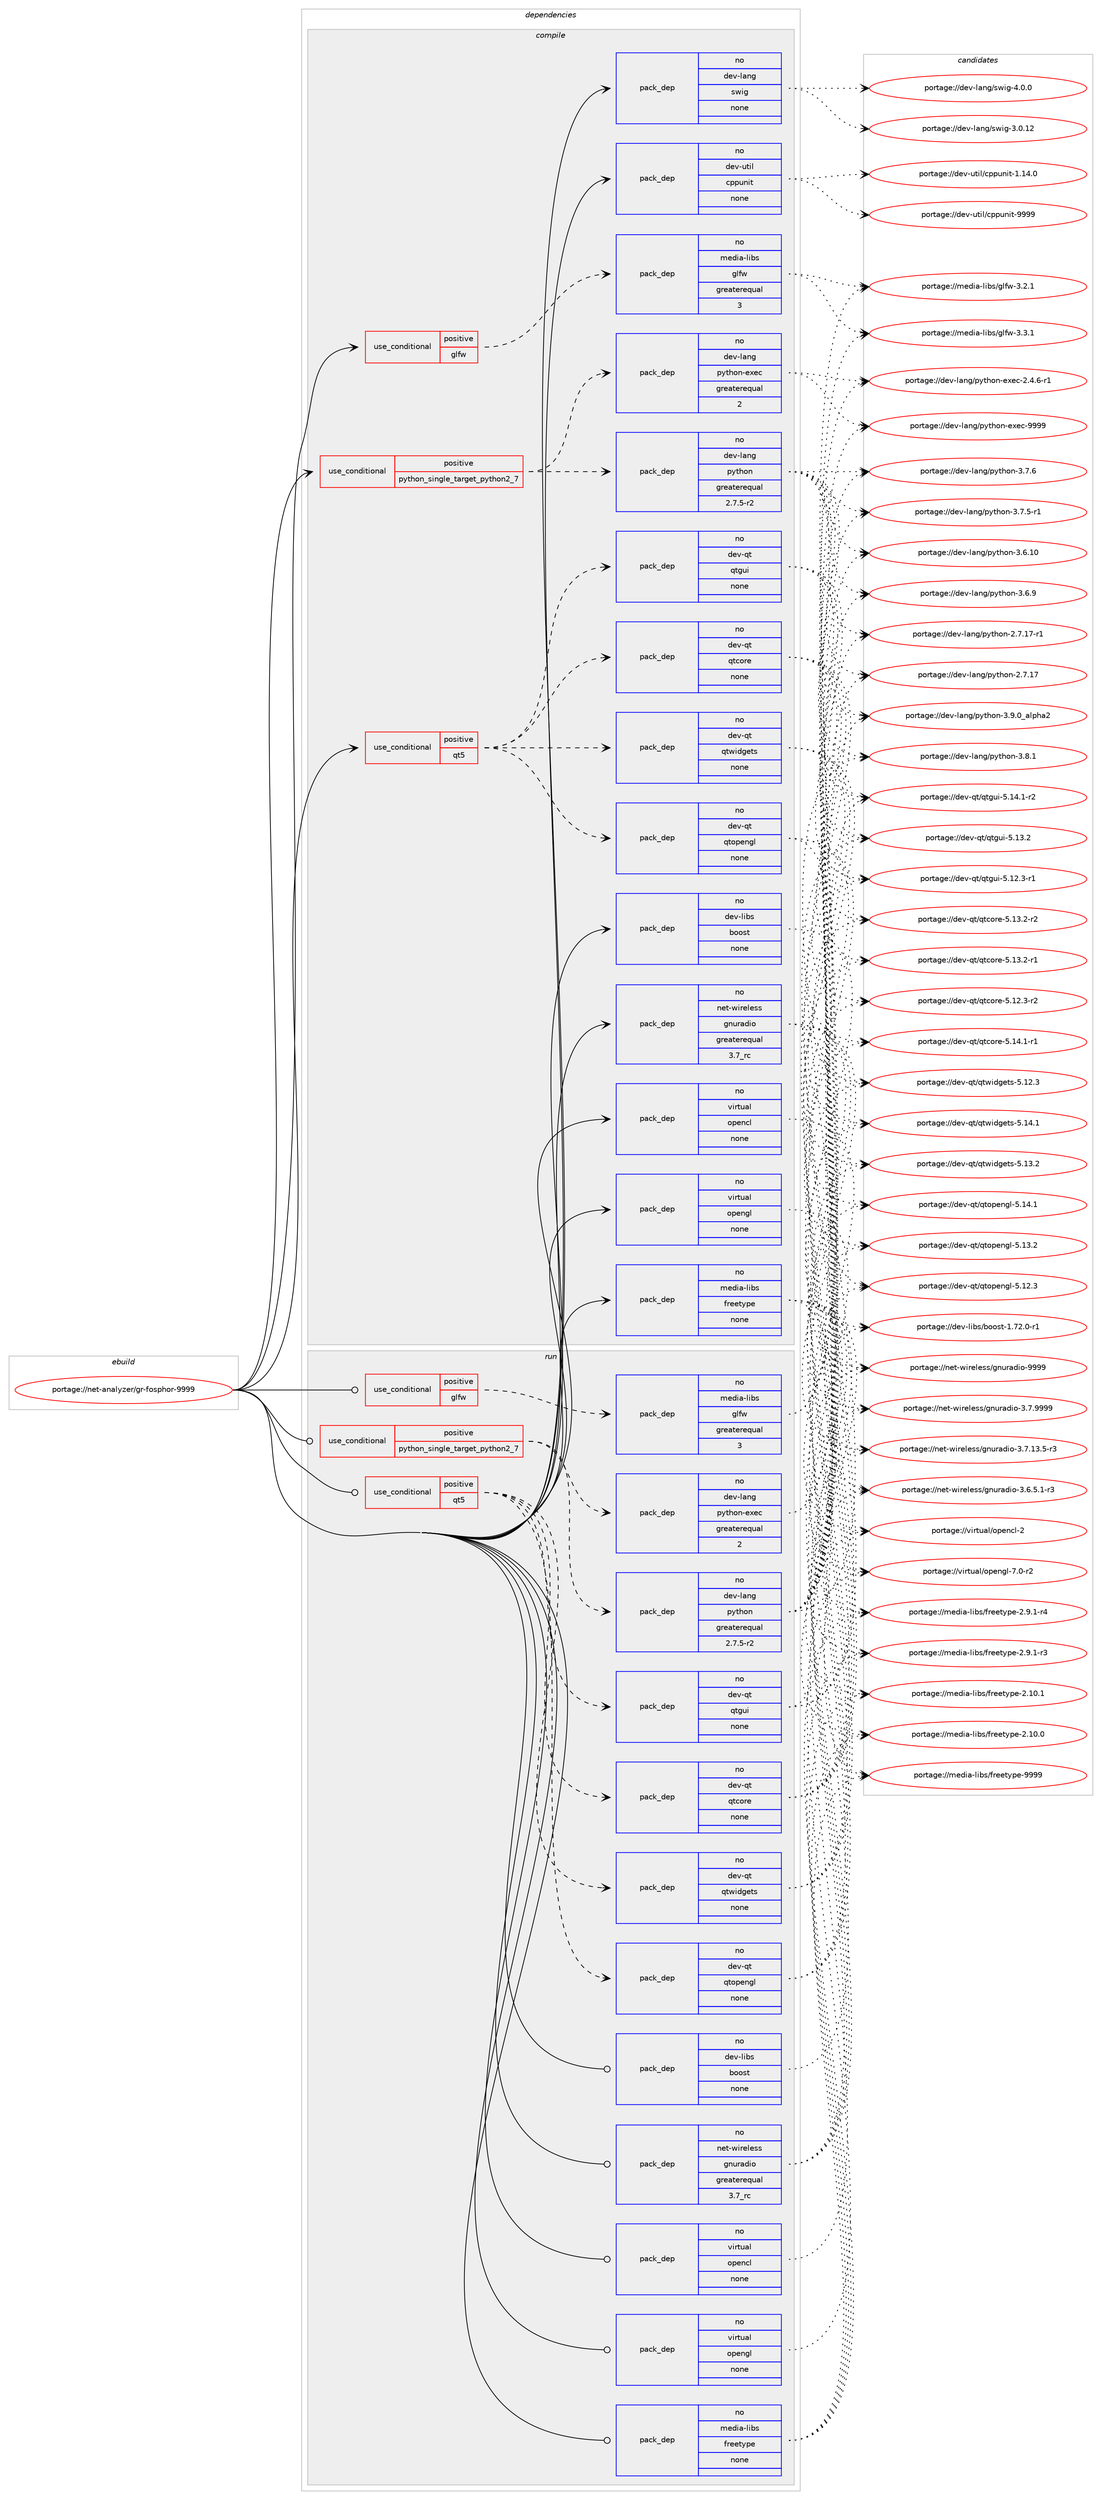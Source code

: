 digraph prolog {

# *************
# Graph options
# *************

newrank=true;
concentrate=true;
compound=true;
graph [rankdir=LR,fontname=Helvetica,fontsize=10,ranksep=1.5];#, ranksep=2.5, nodesep=0.2];
edge  [arrowhead=vee];
node  [fontname=Helvetica,fontsize=10];

# **********
# The ebuild
# **********

subgraph cluster_leftcol {
color=gray;
rank=same;
label=<<i>ebuild</i>>;
id [label="portage://net-analyzer/gr-fosphor-9999", color=red, width=4, href="../net-analyzer/gr-fosphor-9999.svg"];
}

# ****************
# The dependencies
# ****************

subgraph cluster_midcol {
color=gray;
label=<<i>dependencies</i>>;
subgraph cluster_compile {
fillcolor="#eeeeee";
style=filled;
label=<<i>compile</i>>;
subgraph cond24350 {
dependency105081 [label=<<TABLE BORDER="0" CELLBORDER="1" CELLSPACING="0" CELLPADDING="4"><TR><TD ROWSPAN="3" CELLPADDING="10">use_conditional</TD></TR><TR><TD>positive</TD></TR><TR><TD>glfw</TD></TR></TABLE>>, shape=none, color=red];
subgraph pack78826 {
dependency105082 [label=<<TABLE BORDER="0" CELLBORDER="1" CELLSPACING="0" CELLPADDING="4" WIDTH="220"><TR><TD ROWSPAN="6" CELLPADDING="30">pack_dep</TD></TR><TR><TD WIDTH="110">no</TD></TR><TR><TD>media-libs</TD></TR><TR><TD>glfw</TD></TR><TR><TD>greaterequal</TD></TR><TR><TD>3</TD></TR></TABLE>>, shape=none, color=blue];
}
dependency105081:e -> dependency105082:w [weight=20,style="dashed",arrowhead="vee"];
}
id:e -> dependency105081:w [weight=20,style="solid",arrowhead="vee"];
subgraph cond24351 {
dependency105083 [label=<<TABLE BORDER="0" CELLBORDER="1" CELLSPACING="0" CELLPADDING="4"><TR><TD ROWSPAN="3" CELLPADDING="10">use_conditional</TD></TR><TR><TD>positive</TD></TR><TR><TD>python_single_target_python2_7</TD></TR></TABLE>>, shape=none, color=red];
subgraph pack78827 {
dependency105084 [label=<<TABLE BORDER="0" CELLBORDER="1" CELLSPACING="0" CELLPADDING="4" WIDTH="220"><TR><TD ROWSPAN="6" CELLPADDING="30">pack_dep</TD></TR><TR><TD WIDTH="110">no</TD></TR><TR><TD>dev-lang</TD></TR><TR><TD>python</TD></TR><TR><TD>greaterequal</TD></TR><TR><TD>2.7.5-r2</TD></TR></TABLE>>, shape=none, color=blue];
}
dependency105083:e -> dependency105084:w [weight=20,style="dashed",arrowhead="vee"];
subgraph pack78828 {
dependency105085 [label=<<TABLE BORDER="0" CELLBORDER="1" CELLSPACING="0" CELLPADDING="4" WIDTH="220"><TR><TD ROWSPAN="6" CELLPADDING="30">pack_dep</TD></TR><TR><TD WIDTH="110">no</TD></TR><TR><TD>dev-lang</TD></TR><TR><TD>python-exec</TD></TR><TR><TD>greaterequal</TD></TR><TR><TD>2</TD></TR></TABLE>>, shape=none, color=blue];
}
dependency105083:e -> dependency105085:w [weight=20,style="dashed",arrowhead="vee"];
}
id:e -> dependency105083:w [weight=20,style="solid",arrowhead="vee"];
subgraph cond24352 {
dependency105086 [label=<<TABLE BORDER="0" CELLBORDER="1" CELLSPACING="0" CELLPADDING="4"><TR><TD ROWSPAN="3" CELLPADDING="10">use_conditional</TD></TR><TR><TD>positive</TD></TR><TR><TD>qt5</TD></TR></TABLE>>, shape=none, color=red];
subgraph pack78829 {
dependency105087 [label=<<TABLE BORDER="0" CELLBORDER="1" CELLSPACING="0" CELLPADDING="4" WIDTH="220"><TR><TD ROWSPAN="6" CELLPADDING="30">pack_dep</TD></TR><TR><TD WIDTH="110">no</TD></TR><TR><TD>dev-qt</TD></TR><TR><TD>qtcore</TD></TR><TR><TD>none</TD></TR><TR><TD></TD></TR></TABLE>>, shape=none, color=blue];
}
dependency105086:e -> dependency105087:w [weight=20,style="dashed",arrowhead="vee"];
subgraph pack78830 {
dependency105088 [label=<<TABLE BORDER="0" CELLBORDER="1" CELLSPACING="0" CELLPADDING="4" WIDTH="220"><TR><TD ROWSPAN="6" CELLPADDING="30">pack_dep</TD></TR><TR><TD WIDTH="110">no</TD></TR><TR><TD>dev-qt</TD></TR><TR><TD>qtgui</TD></TR><TR><TD>none</TD></TR><TR><TD></TD></TR></TABLE>>, shape=none, color=blue];
}
dependency105086:e -> dependency105088:w [weight=20,style="dashed",arrowhead="vee"];
subgraph pack78831 {
dependency105089 [label=<<TABLE BORDER="0" CELLBORDER="1" CELLSPACING="0" CELLPADDING="4" WIDTH="220"><TR><TD ROWSPAN="6" CELLPADDING="30">pack_dep</TD></TR><TR><TD WIDTH="110">no</TD></TR><TR><TD>dev-qt</TD></TR><TR><TD>qtopengl</TD></TR><TR><TD>none</TD></TR><TR><TD></TD></TR></TABLE>>, shape=none, color=blue];
}
dependency105086:e -> dependency105089:w [weight=20,style="dashed",arrowhead="vee"];
subgraph pack78832 {
dependency105090 [label=<<TABLE BORDER="0" CELLBORDER="1" CELLSPACING="0" CELLPADDING="4" WIDTH="220"><TR><TD ROWSPAN="6" CELLPADDING="30">pack_dep</TD></TR><TR><TD WIDTH="110">no</TD></TR><TR><TD>dev-qt</TD></TR><TR><TD>qtwidgets</TD></TR><TR><TD>none</TD></TR><TR><TD></TD></TR></TABLE>>, shape=none, color=blue];
}
dependency105086:e -> dependency105090:w [weight=20,style="dashed",arrowhead="vee"];
}
id:e -> dependency105086:w [weight=20,style="solid",arrowhead="vee"];
subgraph pack78833 {
dependency105091 [label=<<TABLE BORDER="0" CELLBORDER="1" CELLSPACING="0" CELLPADDING="4" WIDTH="220"><TR><TD ROWSPAN="6" CELLPADDING="30">pack_dep</TD></TR><TR><TD WIDTH="110">no</TD></TR><TR><TD>dev-lang</TD></TR><TR><TD>swig</TD></TR><TR><TD>none</TD></TR><TR><TD></TD></TR></TABLE>>, shape=none, color=blue];
}
id:e -> dependency105091:w [weight=20,style="solid",arrowhead="vee"];
subgraph pack78834 {
dependency105092 [label=<<TABLE BORDER="0" CELLBORDER="1" CELLSPACING="0" CELLPADDING="4" WIDTH="220"><TR><TD ROWSPAN="6" CELLPADDING="30">pack_dep</TD></TR><TR><TD WIDTH="110">no</TD></TR><TR><TD>dev-libs</TD></TR><TR><TD>boost</TD></TR><TR><TD>none</TD></TR><TR><TD></TD></TR></TABLE>>, shape=none, color=blue];
}
id:e -> dependency105092:w [weight=20,style="solid",arrowhead="vee"];
subgraph pack78835 {
dependency105093 [label=<<TABLE BORDER="0" CELLBORDER="1" CELLSPACING="0" CELLPADDING="4" WIDTH="220"><TR><TD ROWSPAN="6" CELLPADDING="30">pack_dep</TD></TR><TR><TD WIDTH="110">no</TD></TR><TR><TD>dev-util</TD></TR><TR><TD>cppunit</TD></TR><TR><TD>none</TD></TR><TR><TD></TD></TR></TABLE>>, shape=none, color=blue];
}
id:e -> dependency105093:w [weight=20,style="solid",arrowhead="vee"];
subgraph pack78836 {
dependency105094 [label=<<TABLE BORDER="0" CELLBORDER="1" CELLSPACING="0" CELLPADDING="4" WIDTH="220"><TR><TD ROWSPAN="6" CELLPADDING="30">pack_dep</TD></TR><TR><TD WIDTH="110">no</TD></TR><TR><TD>media-libs</TD></TR><TR><TD>freetype</TD></TR><TR><TD>none</TD></TR><TR><TD></TD></TR></TABLE>>, shape=none, color=blue];
}
id:e -> dependency105094:w [weight=20,style="solid",arrowhead="vee"];
subgraph pack78837 {
dependency105095 [label=<<TABLE BORDER="0" CELLBORDER="1" CELLSPACING="0" CELLPADDING="4" WIDTH="220"><TR><TD ROWSPAN="6" CELLPADDING="30">pack_dep</TD></TR><TR><TD WIDTH="110">no</TD></TR><TR><TD>net-wireless</TD></TR><TR><TD>gnuradio</TD></TR><TR><TD>greaterequal</TD></TR><TR><TD>3.7_rc</TD></TR></TABLE>>, shape=none, color=blue];
}
id:e -> dependency105095:w [weight=20,style="solid",arrowhead="vee"];
subgraph pack78838 {
dependency105096 [label=<<TABLE BORDER="0" CELLBORDER="1" CELLSPACING="0" CELLPADDING="4" WIDTH="220"><TR><TD ROWSPAN="6" CELLPADDING="30">pack_dep</TD></TR><TR><TD WIDTH="110">no</TD></TR><TR><TD>virtual</TD></TR><TR><TD>opencl</TD></TR><TR><TD>none</TD></TR><TR><TD></TD></TR></TABLE>>, shape=none, color=blue];
}
id:e -> dependency105096:w [weight=20,style="solid",arrowhead="vee"];
subgraph pack78839 {
dependency105097 [label=<<TABLE BORDER="0" CELLBORDER="1" CELLSPACING="0" CELLPADDING="4" WIDTH="220"><TR><TD ROWSPAN="6" CELLPADDING="30">pack_dep</TD></TR><TR><TD WIDTH="110">no</TD></TR><TR><TD>virtual</TD></TR><TR><TD>opengl</TD></TR><TR><TD>none</TD></TR><TR><TD></TD></TR></TABLE>>, shape=none, color=blue];
}
id:e -> dependency105097:w [weight=20,style="solid",arrowhead="vee"];
}
subgraph cluster_compileandrun {
fillcolor="#eeeeee";
style=filled;
label=<<i>compile and run</i>>;
}
subgraph cluster_run {
fillcolor="#eeeeee";
style=filled;
label=<<i>run</i>>;
subgraph cond24353 {
dependency105098 [label=<<TABLE BORDER="0" CELLBORDER="1" CELLSPACING="0" CELLPADDING="4"><TR><TD ROWSPAN="3" CELLPADDING="10">use_conditional</TD></TR><TR><TD>positive</TD></TR><TR><TD>glfw</TD></TR></TABLE>>, shape=none, color=red];
subgraph pack78840 {
dependency105099 [label=<<TABLE BORDER="0" CELLBORDER="1" CELLSPACING="0" CELLPADDING="4" WIDTH="220"><TR><TD ROWSPAN="6" CELLPADDING="30">pack_dep</TD></TR><TR><TD WIDTH="110">no</TD></TR><TR><TD>media-libs</TD></TR><TR><TD>glfw</TD></TR><TR><TD>greaterequal</TD></TR><TR><TD>3</TD></TR></TABLE>>, shape=none, color=blue];
}
dependency105098:e -> dependency105099:w [weight=20,style="dashed",arrowhead="vee"];
}
id:e -> dependency105098:w [weight=20,style="solid",arrowhead="odot"];
subgraph cond24354 {
dependency105100 [label=<<TABLE BORDER="0" CELLBORDER="1" CELLSPACING="0" CELLPADDING="4"><TR><TD ROWSPAN="3" CELLPADDING="10">use_conditional</TD></TR><TR><TD>positive</TD></TR><TR><TD>python_single_target_python2_7</TD></TR></TABLE>>, shape=none, color=red];
subgraph pack78841 {
dependency105101 [label=<<TABLE BORDER="0" CELLBORDER="1" CELLSPACING="0" CELLPADDING="4" WIDTH="220"><TR><TD ROWSPAN="6" CELLPADDING="30">pack_dep</TD></TR><TR><TD WIDTH="110">no</TD></TR><TR><TD>dev-lang</TD></TR><TR><TD>python</TD></TR><TR><TD>greaterequal</TD></TR><TR><TD>2.7.5-r2</TD></TR></TABLE>>, shape=none, color=blue];
}
dependency105100:e -> dependency105101:w [weight=20,style="dashed",arrowhead="vee"];
subgraph pack78842 {
dependency105102 [label=<<TABLE BORDER="0" CELLBORDER="1" CELLSPACING="0" CELLPADDING="4" WIDTH="220"><TR><TD ROWSPAN="6" CELLPADDING="30">pack_dep</TD></TR><TR><TD WIDTH="110">no</TD></TR><TR><TD>dev-lang</TD></TR><TR><TD>python-exec</TD></TR><TR><TD>greaterequal</TD></TR><TR><TD>2</TD></TR></TABLE>>, shape=none, color=blue];
}
dependency105100:e -> dependency105102:w [weight=20,style="dashed",arrowhead="vee"];
}
id:e -> dependency105100:w [weight=20,style="solid",arrowhead="odot"];
subgraph cond24355 {
dependency105103 [label=<<TABLE BORDER="0" CELLBORDER="1" CELLSPACING="0" CELLPADDING="4"><TR><TD ROWSPAN="3" CELLPADDING="10">use_conditional</TD></TR><TR><TD>positive</TD></TR><TR><TD>qt5</TD></TR></TABLE>>, shape=none, color=red];
subgraph pack78843 {
dependency105104 [label=<<TABLE BORDER="0" CELLBORDER="1" CELLSPACING="0" CELLPADDING="4" WIDTH="220"><TR><TD ROWSPAN="6" CELLPADDING="30">pack_dep</TD></TR><TR><TD WIDTH="110">no</TD></TR><TR><TD>dev-qt</TD></TR><TR><TD>qtcore</TD></TR><TR><TD>none</TD></TR><TR><TD></TD></TR></TABLE>>, shape=none, color=blue];
}
dependency105103:e -> dependency105104:w [weight=20,style="dashed",arrowhead="vee"];
subgraph pack78844 {
dependency105105 [label=<<TABLE BORDER="0" CELLBORDER="1" CELLSPACING="0" CELLPADDING="4" WIDTH="220"><TR><TD ROWSPAN="6" CELLPADDING="30">pack_dep</TD></TR><TR><TD WIDTH="110">no</TD></TR><TR><TD>dev-qt</TD></TR><TR><TD>qtgui</TD></TR><TR><TD>none</TD></TR><TR><TD></TD></TR></TABLE>>, shape=none, color=blue];
}
dependency105103:e -> dependency105105:w [weight=20,style="dashed",arrowhead="vee"];
subgraph pack78845 {
dependency105106 [label=<<TABLE BORDER="0" CELLBORDER="1" CELLSPACING="0" CELLPADDING="4" WIDTH="220"><TR><TD ROWSPAN="6" CELLPADDING="30">pack_dep</TD></TR><TR><TD WIDTH="110">no</TD></TR><TR><TD>dev-qt</TD></TR><TR><TD>qtopengl</TD></TR><TR><TD>none</TD></TR><TR><TD></TD></TR></TABLE>>, shape=none, color=blue];
}
dependency105103:e -> dependency105106:w [weight=20,style="dashed",arrowhead="vee"];
subgraph pack78846 {
dependency105107 [label=<<TABLE BORDER="0" CELLBORDER="1" CELLSPACING="0" CELLPADDING="4" WIDTH="220"><TR><TD ROWSPAN="6" CELLPADDING="30">pack_dep</TD></TR><TR><TD WIDTH="110">no</TD></TR><TR><TD>dev-qt</TD></TR><TR><TD>qtwidgets</TD></TR><TR><TD>none</TD></TR><TR><TD></TD></TR></TABLE>>, shape=none, color=blue];
}
dependency105103:e -> dependency105107:w [weight=20,style="dashed",arrowhead="vee"];
}
id:e -> dependency105103:w [weight=20,style="solid",arrowhead="odot"];
subgraph pack78847 {
dependency105108 [label=<<TABLE BORDER="0" CELLBORDER="1" CELLSPACING="0" CELLPADDING="4" WIDTH="220"><TR><TD ROWSPAN="6" CELLPADDING="30">pack_dep</TD></TR><TR><TD WIDTH="110">no</TD></TR><TR><TD>dev-libs</TD></TR><TR><TD>boost</TD></TR><TR><TD>none</TD></TR><TR><TD></TD></TR></TABLE>>, shape=none, color=blue];
}
id:e -> dependency105108:w [weight=20,style="solid",arrowhead="odot"];
subgraph pack78848 {
dependency105109 [label=<<TABLE BORDER="0" CELLBORDER="1" CELLSPACING="0" CELLPADDING="4" WIDTH="220"><TR><TD ROWSPAN="6" CELLPADDING="30">pack_dep</TD></TR><TR><TD WIDTH="110">no</TD></TR><TR><TD>media-libs</TD></TR><TR><TD>freetype</TD></TR><TR><TD>none</TD></TR><TR><TD></TD></TR></TABLE>>, shape=none, color=blue];
}
id:e -> dependency105109:w [weight=20,style="solid",arrowhead="odot"];
subgraph pack78849 {
dependency105110 [label=<<TABLE BORDER="0" CELLBORDER="1" CELLSPACING="0" CELLPADDING="4" WIDTH="220"><TR><TD ROWSPAN="6" CELLPADDING="30">pack_dep</TD></TR><TR><TD WIDTH="110">no</TD></TR><TR><TD>net-wireless</TD></TR><TR><TD>gnuradio</TD></TR><TR><TD>greaterequal</TD></TR><TR><TD>3.7_rc</TD></TR></TABLE>>, shape=none, color=blue];
}
id:e -> dependency105110:w [weight=20,style="solid",arrowhead="odot"];
subgraph pack78850 {
dependency105111 [label=<<TABLE BORDER="0" CELLBORDER="1" CELLSPACING="0" CELLPADDING="4" WIDTH="220"><TR><TD ROWSPAN="6" CELLPADDING="30">pack_dep</TD></TR><TR><TD WIDTH="110">no</TD></TR><TR><TD>virtual</TD></TR><TR><TD>opencl</TD></TR><TR><TD>none</TD></TR><TR><TD></TD></TR></TABLE>>, shape=none, color=blue];
}
id:e -> dependency105111:w [weight=20,style="solid",arrowhead="odot"];
subgraph pack78851 {
dependency105112 [label=<<TABLE BORDER="0" CELLBORDER="1" CELLSPACING="0" CELLPADDING="4" WIDTH="220"><TR><TD ROWSPAN="6" CELLPADDING="30">pack_dep</TD></TR><TR><TD WIDTH="110">no</TD></TR><TR><TD>virtual</TD></TR><TR><TD>opengl</TD></TR><TR><TD>none</TD></TR><TR><TD></TD></TR></TABLE>>, shape=none, color=blue];
}
id:e -> dependency105112:w [weight=20,style="solid",arrowhead="odot"];
}
}

# **************
# The candidates
# **************

subgraph cluster_choices {
rank=same;
color=gray;
label=<<i>candidates</i>>;

subgraph choice78826 {
color=black;
nodesep=1;
choice10910110010597451081059811547103108102119455146514649 [label="portage://media-libs/glfw-3.3.1", color=red, width=4,href="../media-libs/glfw-3.3.1.svg"];
choice10910110010597451081059811547103108102119455146504649 [label="portage://media-libs/glfw-3.2.1", color=red, width=4,href="../media-libs/glfw-3.2.1.svg"];
dependency105082:e -> choice10910110010597451081059811547103108102119455146514649:w [style=dotted,weight="100"];
dependency105082:e -> choice10910110010597451081059811547103108102119455146504649:w [style=dotted,weight="100"];
}
subgraph choice78827 {
color=black;
nodesep=1;
choice10010111845108971101034711212111610411111045514657464895971081121049750 [label="portage://dev-lang/python-3.9.0_alpha2", color=red, width=4,href="../dev-lang/python-3.9.0_alpha2.svg"];
choice100101118451089711010347112121116104111110455146564649 [label="portage://dev-lang/python-3.8.1", color=red, width=4,href="../dev-lang/python-3.8.1.svg"];
choice100101118451089711010347112121116104111110455146554654 [label="portage://dev-lang/python-3.7.6", color=red, width=4,href="../dev-lang/python-3.7.6.svg"];
choice1001011184510897110103471121211161041111104551465546534511449 [label="portage://dev-lang/python-3.7.5-r1", color=red, width=4,href="../dev-lang/python-3.7.5-r1.svg"];
choice100101118451089711010347112121116104111110455146544657 [label="portage://dev-lang/python-3.6.9", color=red, width=4,href="../dev-lang/python-3.6.9.svg"];
choice10010111845108971101034711212111610411111045514654464948 [label="portage://dev-lang/python-3.6.10", color=red, width=4,href="../dev-lang/python-3.6.10.svg"];
choice100101118451089711010347112121116104111110455046554649554511449 [label="portage://dev-lang/python-2.7.17-r1", color=red, width=4,href="../dev-lang/python-2.7.17-r1.svg"];
choice10010111845108971101034711212111610411111045504655464955 [label="portage://dev-lang/python-2.7.17", color=red, width=4,href="../dev-lang/python-2.7.17.svg"];
dependency105084:e -> choice10010111845108971101034711212111610411111045514657464895971081121049750:w [style=dotted,weight="100"];
dependency105084:e -> choice100101118451089711010347112121116104111110455146564649:w [style=dotted,weight="100"];
dependency105084:e -> choice100101118451089711010347112121116104111110455146554654:w [style=dotted,weight="100"];
dependency105084:e -> choice1001011184510897110103471121211161041111104551465546534511449:w [style=dotted,weight="100"];
dependency105084:e -> choice100101118451089711010347112121116104111110455146544657:w [style=dotted,weight="100"];
dependency105084:e -> choice10010111845108971101034711212111610411111045514654464948:w [style=dotted,weight="100"];
dependency105084:e -> choice100101118451089711010347112121116104111110455046554649554511449:w [style=dotted,weight="100"];
dependency105084:e -> choice10010111845108971101034711212111610411111045504655464955:w [style=dotted,weight="100"];
}
subgraph choice78828 {
color=black;
nodesep=1;
choice10010111845108971101034711212111610411111045101120101994557575757 [label="portage://dev-lang/python-exec-9999", color=red, width=4,href="../dev-lang/python-exec-9999.svg"];
choice10010111845108971101034711212111610411111045101120101994550465246544511449 [label="portage://dev-lang/python-exec-2.4.6-r1", color=red, width=4,href="../dev-lang/python-exec-2.4.6-r1.svg"];
dependency105085:e -> choice10010111845108971101034711212111610411111045101120101994557575757:w [style=dotted,weight="100"];
dependency105085:e -> choice10010111845108971101034711212111610411111045101120101994550465246544511449:w [style=dotted,weight="100"];
}
subgraph choice78829 {
color=black;
nodesep=1;
choice100101118451131164711311699111114101455346495246494511449 [label="portage://dev-qt/qtcore-5.14.1-r1", color=red, width=4,href="../dev-qt/qtcore-5.14.1-r1.svg"];
choice100101118451131164711311699111114101455346495146504511450 [label="portage://dev-qt/qtcore-5.13.2-r2", color=red, width=4,href="../dev-qt/qtcore-5.13.2-r2.svg"];
choice100101118451131164711311699111114101455346495146504511449 [label="portage://dev-qt/qtcore-5.13.2-r1", color=red, width=4,href="../dev-qt/qtcore-5.13.2-r1.svg"];
choice100101118451131164711311699111114101455346495046514511450 [label="portage://dev-qt/qtcore-5.12.3-r2", color=red, width=4,href="../dev-qt/qtcore-5.12.3-r2.svg"];
dependency105087:e -> choice100101118451131164711311699111114101455346495246494511449:w [style=dotted,weight="100"];
dependency105087:e -> choice100101118451131164711311699111114101455346495146504511450:w [style=dotted,weight="100"];
dependency105087:e -> choice100101118451131164711311699111114101455346495146504511449:w [style=dotted,weight="100"];
dependency105087:e -> choice100101118451131164711311699111114101455346495046514511450:w [style=dotted,weight="100"];
}
subgraph choice78830 {
color=black;
nodesep=1;
choice1001011184511311647113116103117105455346495246494511450 [label="portage://dev-qt/qtgui-5.14.1-r2", color=red, width=4,href="../dev-qt/qtgui-5.14.1-r2.svg"];
choice100101118451131164711311610311710545534649514650 [label="portage://dev-qt/qtgui-5.13.2", color=red, width=4,href="../dev-qt/qtgui-5.13.2.svg"];
choice1001011184511311647113116103117105455346495046514511449 [label="portage://dev-qt/qtgui-5.12.3-r1", color=red, width=4,href="../dev-qt/qtgui-5.12.3-r1.svg"];
dependency105088:e -> choice1001011184511311647113116103117105455346495246494511450:w [style=dotted,weight="100"];
dependency105088:e -> choice100101118451131164711311610311710545534649514650:w [style=dotted,weight="100"];
dependency105088:e -> choice1001011184511311647113116103117105455346495046514511449:w [style=dotted,weight="100"];
}
subgraph choice78831 {
color=black;
nodesep=1;
choice100101118451131164711311611111210111010310845534649524649 [label="portage://dev-qt/qtopengl-5.14.1", color=red, width=4,href="../dev-qt/qtopengl-5.14.1.svg"];
choice100101118451131164711311611111210111010310845534649514650 [label="portage://dev-qt/qtopengl-5.13.2", color=red, width=4,href="../dev-qt/qtopengl-5.13.2.svg"];
choice100101118451131164711311611111210111010310845534649504651 [label="portage://dev-qt/qtopengl-5.12.3", color=red, width=4,href="../dev-qt/qtopengl-5.12.3.svg"];
dependency105089:e -> choice100101118451131164711311611111210111010310845534649524649:w [style=dotted,weight="100"];
dependency105089:e -> choice100101118451131164711311611111210111010310845534649514650:w [style=dotted,weight="100"];
dependency105089:e -> choice100101118451131164711311611111210111010310845534649504651:w [style=dotted,weight="100"];
}
subgraph choice78832 {
color=black;
nodesep=1;
choice100101118451131164711311611910510010310111611545534649524649 [label="portage://dev-qt/qtwidgets-5.14.1", color=red, width=4,href="../dev-qt/qtwidgets-5.14.1.svg"];
choice100101118451131164711311611910510010310111611545534649514650 [label="portage://dev-qt/qtwidgets-5.13.2", color=red, width=4,href="../dev-qt/qtwidgets-5.13.2.svg"];
choice100101118451131164711311611910510010310111611545534649504651 [label="portage://dev-qt/qtwidgets-5.12.3", color=red, width=4,href="../dev-qt/qtwidgets-5.12.3.svg"];
dependency105090:e -> choice100101118451131164711311611910510010310111611545534649524649:w [style=dotted,weight="100"];
dependency105090:e -> choice100101118451131164711311611910510010310111611545534649514650:w [style=dotted,weight="100"];
dependency105090:e -> choice100101118451131164711311611910510010310111611545534649504651:w [style=dotted,weight="100"];
}
subgraph choice78833 {
color=black;
nodesep=1;
choice100101118451089711010347115119105103455246484648 [label="portage://dev-lang/swig-4.0.0", color=red, width=4,href="../dev-lang/swig-4.0.0.svg"];
choice10010111845108971101034711511910510345514648464950 [label="portage://dev-lang/swig-3.0.12", color=red, width=4,href="../dev-lang/swig-3.0.12.svg"];
dependency105091:e -> choice100101118451089711010347115119105103455246484648:w [style=dotted,weight="100"];
dependency105091:e -> choice10010111845108971101034711511910510345514648464950:w [style=dotted,weight="100"];
}
subgraph choice78834 {
color=black;
nodesep=1;
choice10010111845108105981154798111111115116454946555046484511449 [label="portage://dev-libs/boost-1.72.0-r1", color=red, width=4,href="../dev-libs/boost-1.72.0-r1.svg"];
dependency105092:e -> choice10010111845108105981154798111111115116454946555046484511449:w [style=dotted,weight="100"];
}
subgraph choice78835 {
color=black;
nodesep=1;
choice1001011184511711610510847991121121171101051164557575757 [label="portage://dev-util/cppunit-9999", color=red, width=4,href="../dev-util/cppunit-9999.svg"];
choice10010111845117116105108479911211211711010511645494649524648 [label="portage://dev-util/cppunit-1.14.0", color=red, width=4,href="../dev-util/cppunit-1.14.0.svg"];
dependency105093:e -> choice1001011184511711610510847991121121171101051164557575757:w [style=dotted,weight="100"];
dependency105093:e -> choice10010111845117116105108479911211211711010511645494649524648:w [style=dotted,weight="100"];
}
subgraph choice78836 {
color=black;
nodesep=1;
choice109101100105974510810598115471021141011011161211121014557575757 [label="portage://media-libs/freetype-9999", color=red, width=4,href="../media-libs/freetype-9999.svg"];
choice109101100105974510810598115471021141011011161211121014550465746494511452 [label="portage://media-libs/freetype-2.9.1-r4", color=red, width=4,href="../media-libs/freetype-2.9.1-r4.svg"];
choice109101100105974510810598115471021141011011161211121014550465746494511451 [label="portage://media-libs/freetype-2.9.1-r3", color=red, width=4,href="../media-libs/freetype-2.9.1-r3.svg"];
choice1091011001059745108105981154710211410110111612111210145504649484649 [label="portage://media-libs/freetype-2.10.1", color=red, width=4,href="../media-libs/freetype-2.10.1.svg"];
choice1091011001059745108105981154710211410110111612111210145504649484648 [label="portage://media-libs/freetype-2.10.0", color=red, width=4,href="../media-libs/freetype-2.10.0.svg"];
dependency105094:e -> choice109101100105974510810598115471021141011011161211121014557575757:w [style=dotted,weight="100"];
dependency105094:e -> choice109101100105974510810598115471021141011011161211121014550465746494511452:w [style=dotted,weight="100"];
dependency105094:e -> choice109101100105974510810598115471021141011011161211121014550465746494511451:w [style=dotted,weight="100"];
dependency105094:e -> choice1091011001059745108105981154710211410110111612111210145504649484649:w [style=dotted,weight="100"];
dependency105094:e -> choice1091011001059745108105981154710211410110111612111210145504649484648:w [style=dotted,weight="100"];
}
subgraph choice78837 {
color=black;
nodesep=1;
choice1101011164511910511410110810111511547103110117114971001051114557575757 [label="portage://net-wireless/gnuradio-9999", color=red, width=4,href="../net-wireless/gnuradio-9999.svg"];
choice110101116451191051141011081011151154710311011711497100105111455146554657575757 [label="portage://net-wireless/gnuradio-3.7.9999", color=red, width=4,href="../net-wireless/gnuradio-3.7.9999.svg"];
choice1101011164511910511410110810111511547103110117114971001051114551465546495146534511451 [label="portage://net-wireless/gnuradio-3.7.13.5-r3", color=red, width=4,href="../net-wireless/gnuradio-3.7.13.5-r3.svg"];
choice11010111645119105114101108101115115471031101171149710010511145514654465346494511451 [label="portage://net-wireless/gnuradio-3.6.5.1-r3", color=red, width=4,href="../net-wireless/gnuradio-3.6.5.1-r3.svg"];
dependency105095:e -> choice1101011164511910511410110810111511547103110117114971001051114557575757:w [style=dotted,weight="100"];
dependency105095:e -> choice110101116451191051141011081011151154710311011711497100105111455146554657575757:w [style=dotted,weight="100"];
dependency105095:e -> choice1101011164511910511410110810111511547103110117114971001051114551465546495146534511451:w [style=dotted,weight="100"];
dependency105095:e -> choice11010111645119105114101108101115115471031101171149710010511145514654465346494511451:w [style=dotted,weight="100"];
}
subgraph choice78838 {
color=black;
nodesep=1;
choice1181051141161179710847111112101110991084550 [label="portage://virtual/opencl-2", color=red, width=4,href="../virtual/opencl-2.svg"];
dependency105096:e -> choice1181051141161179710847111112101110991084550:w [style=dotted,weight="100"];
}
subgraph choice78839 {
color=black;
nodesep=1;
choice1181051141161179710847111112101110103108455546484511450 [label="portage://virtual/opengl-7.0-r2", color=red, width=4,href="../virtual/opengl-7.0-r2.svg"];
dependency105097:e -> choice1181051141161179710847111112101110103108455546484511450:w [style=dotted,weight="100"];
}
subgraph choice78840 {
color=black;
nodesep=1;
choice10910110010597451081059811547103108102119455146514649 [label="portage://media-libs/glfw-3.3.1", color=red, width=4,href="../media-libs/glfw-3.3.1.svg"];
choice10910110010597451081059811547103108102119455146504649 [label="portage://media-libs/glfw-3.2.1", color=red, width=4,href="../media-libs/glfw-3.2.1.svg"];
dependency105099:e -> choice10910110010597451081059811547103108102119455146514649:w [style=dotted,weight="100"];
dependency105099:e -> choice10910110010597451081059811547103108102119455146504649:w [style=dotted,weight="100"];
}
subgraph choice78841 {
color=black;
nodesep=1;
choice10010111845108971101034711212111610411111045514657464895971081121049750 [label="portage://dev-lang/python-3.9.0_alpha2", color=red, width=4,href="../dev-lang/python-3.9.0_alpha2.svg"];
choice100101118451089711010347112121116104111110455146564649 [label="portage://dev-lang/python-3.8.1", color=red, width=4,href="../dev-lang/python-3.8.1.svg"];
choice100101118451089711010347112121116104111110455146554654 [label="portage://dev-lang/python-3.7.6", color=red, width=4,href="../dev-lang/python-3.7.6.svg"];
choice1001011184510897110103471121211161041111104551465546534511449 [label="portage://dev-lang/python-3.7.5-r1", color=red, width=4,href="../dev-lang/python-3.7.5-r1.svg"];
choice100101118451089711010347112121116104111110455146544657 [label="portage://dev-lang/python-3.6.9", color=red, width=4,href="../dev-lang/python-3.6.9.svg"];
choice10010111845108971101034711212111610411111045514654464948 [label="portage://dev-lang/python-3.6.10", color=red, width=4,href="../dev-lang/python-3.6.10.svg"];
choice100101118451089711010347112121116104111110455046554649554511449 [label="portage://dev-lang/python-2.7.17-r1", color=red, width=4,href="../dev-lang/python-2.7.17-r1.svg"];
choice10010111845108971101034711212111610411111045504655464955 [label="portage://dev-lang/python-2.7.17", color=red, width=4,href="../dev-lang/python-2.7.17.svg"];
dependency105101:e -> choice10010111845108971101034711212111610411111045514657464895971081121049750:w [style=dotted,weight="100"];
dependency105101:e -> choice100101118451089711010347112121116104111110455146564649:w [style=dotted,weight="100"];
dependency105101:e -> choice100101118451089711010347112121116104111110455146554654:w [style=dotted,weight="100"];
dependency105101:e -> choice1001011184510897110103471121211161041111104551465546534511449:w [style=dotted,weight="100"];
dependency105101:e -> choice100101118451089711010347112121116104111110455146544657:w [style=dotted,weight="100"];
dependency105101:e -> choice10010111845108971101034711212111610411111045514654464948:w [style=dotted,weight="100"];
dependency105101:e -> choice100101118451089711010347112121116104111110455046554649554511449:w [style=dotted,weight="100"];
dependency105101:e -> choice10010111845108971101034711212111610411111045504655464955:w [style=dotted,weight="100"];
}
subgraph choice78842 {
color=black;
nodesep=1;
choice10010111845108971101034711212111610411111045101120101994557575757 [label="portage://dev-lang/python-exec-9999", color=red, width=4,href="../dev-lang/python-exec-9999.svg"];
choice10010111845108971101034711212111610411111045101120101994550465246544511449 [label="portage://dev-lang/python-exec-2.4.6-r1", color=red, width=4,href="../dev-lang/python-exec-2.4.6-r1.svg"];
dependency105102:e -> choice10010111845108971101034711212111610411111045101120101994557575757:w [style=dotted,weight="100"];
dependency105102:e -> choice10010111845108971101034711212111610411111045101120101994550465246544511449:w [style=dotted,weight="100"];
}
subgraph choice78843 {
color=black;
nodesep=1;
choice100101118451131164711311699111114101455346495246494511449 [label="portage://dev-qt/qtcore-5.14.1-r1", color=red, width=4,href="../dev-qt/qtcore-5.14.1-r1.svg"];
choice100101118451131164711311699111114101455346495146504511450 [label="portage://dev-qt/qtcore-5.13.2-r2", color=red, width=4,href="../dev-qt/qtcore-5.13.2-r2.svg"];
choice100101118451131164711311699111114101455346495146504511449 [label="portage://dev-qt/qtcore-5.13.2-r1", color=red, width=4,href="../dev-qt/qtcore-5.13.2-r1.svg"];
choice100101118451131164711311699111114101455346495046514511450 [label="portage://dev-qt/qtcore-5.12.3-r2", color=red, width=4,href="../dev-qt/qtcore-5.12.3-r2.svg"];
dependency105104:e -> choice100101118451131164711311699111114101455346495246494511449:w [style=dotted,weight="100"];
dependency105104:e -> choice100101118451131164711311699111114101455346495146504511450:w [style=dotted,weight="100"];
dependency105104:e -> choice100101118451131164711311699111114101455346495146504511449:w [style=dotted,weight="100"];
dependency105104:e -> choice100101118451131164711311699111114101455346495046514511450:w [style=dotted,weight="100"];
}
subgraph choice78844 {
color=black;
nodesep=1;
choice1001011184511311647113116103117105455346495246494511450 [label="portage://dev-qt/qtgui-5.14.1-r2", color=red, width=4,href="../dev-qt/qtgui-5.14.1-r2.svg"];
choice100101118451131164711311610311710545534649514650 [label="portage://dev-qt/qtgui-5.13.2", color=red, width=4,href="../dev-qt/qtgui-5.13.2.svg"];
choice1001011184511311647113116103117105455346495046514511449 [label="portage://dev-qt/qtgui-5.12.3-r1", color=red, width=4,href="../dev-qt/qtgui-5.12.3-r1.svg"];
dependency105105:e -> choice1001011184511311647113116103117105455346495246494511450:w [style=dotted,weight="100"];
dependency105105:e -> choice100101118451131164711311610311710545534649514650:w [style=dotted,weight="100"];
dependency105105:e -> choice1001011184511311647113116103117105455346495046514511449:w [style=dotted,weight="100"];
}
subgraph choice78845 {
color=black;
nodesep=1;
choice100101118451131164711311611111210111010310845534649524649 [label="portage://dev-qt/qtopengl-5.14.1", color=red, width=4,href="../dev-qt/qtopengl-5.14.1.svg"];
choice100101118451131164711311611111210111010310845534649514650 [label="portage://dev-qt/qtopengl-5.13.2", color=red, width=4,href="../dev-qt/qtopengl-5.13.2.svg"];
choice100101118451131164711311611111210111010310845534649504651 [label="portage://dev-qt/qtopengl-5.12.3", color=red, width=4,href="../dev-qt/qtopengl-5.12.3.svg"];
dependency105106:e -> choice100101118451131164711311611111210111010310845534649524649:w [style=dotted,weight="100"];
dependency105106:e -> choice100101118451131164711311611111210111010310845534649514650:w [style=dotted,weight="100"];
dependency105106:e -> choice100101118451131164711311611111210111010310845534649504651:w [style=dotted,weight="100"];
}
subgraph choice78846 {
color=black;
nodesep=1;
choice100101118451131164711311611910510010310111611545534649524649 [label="portage://dev-qt/qtwidgets-5.14.1", color=red, width=4,href="../dev-qt/qtwidgets-5.14.1.svg"];
choice100101118451131164711311611910510010310111611545534649514650 [label="portage://dev-qt/qtwidgets-5.13.2", color=red, width=4,href="../dev-qt/qtwidgets-5.13.2.svg"];
choice100101118451131164711311611910510010310111611545534649504651 [label="portage://dev-qt/qtwidgets-5.12.3", color=red, width=4,href="../dev-qt/qtwidgets-5.12.3.svg"];
dependency105107:e -> choice100101118451131164711311611910510010310111611545534649524649:w [style=dotted,weight="100"];
dependency105107:e -> choice100101118451131164711311611910510010310111611545534649514650:w [style=dotted,weight="100"];
dependency105107:e -> choice100101118451131164711311611910510010310111611545534649504651:w [style=dotted,weight="100"];
}
subgraph choice78847 {
color=black;
nodesep=1;
choice10010111845108105981154798111111115116454946555046484511449 [label="portage://dev-libs/boost-1.72.0-r1", color=red, width=4,href="../dev-libs/boost-1.72.0-r1.svg"];
dependency105108:e -> choice10010111845108105981154798111111115116454946555046484511449:w [style=dotted,weight="100"];
}
subgraph choice78848 {
color=black;
nodesep=1;
choice109101100105974510810598115471021141011011161211121014557575757 [label="portage://media-libs/freetype-9999", color=red, width=4,href="../media-libs/freetype-9999.svg"];
choice109101100105974510810598115471021141011011161211121014550465746494511452 [label="portage://media-libs/freetype-2.9.1-r4", color=red, width=4,href="../media-libs/freetype-2.9.1-r4.svg"];
choice109101100105974510810598115471021141011011161211121014550465746494511451 [label="portage://media-libs/freetype-2.9.1-r3", color=red, width=4,href="../media-libs/freetype-2.9.1-r3.svg"];
choice1091011001059745108105981154710211410110111612111210145504649484649 [label="portage://media-libs/freetype-2.10.1", color=red, width=4,href="../media-libs/freetype-2.10.1.svg"];
choice1091011001059745108105981154710211410110111612111210145504649484648 [label="portage://media-libs/freetype-2.10.0", color=red, width=4,href="../media-libs/freetype-2.10.0.svg"];
dependency105109:e -> choice109101100105974510810598115471021141011011161211121014557575757:w [style=dotted,weight="100"];
dependency105109:e -> choice109101100105974510810598115471021141011011161211121014550465746494511452:w [style=dotted,weight="100"];
dependency105109:e -> choice109101100105974510810598115471021141011011161211121014550465746494511451:w [style=dotted,weight="100"];
dependency105109:e -> choice1091011001059745108105981154710211410110111612111210145504649484649:w [style=dotted,weight="100"];
dependency105109:e -> choice1091011001059745108105981154710211410110111612111210145504649484648:w [style=dotted,weight="100"];
}
subgraph choice78849 {
color=black;
nodesep=1;
choice1101011164511910511410110810111511547103110117114971001051114557575757 [label="portage://net-wireless/gnuradio-9999", color=red, width=4,href="../net-wireless/gnuradio-9999.svg"];
choice110101116451191051141011081011151154710311011711497100105111455146554657575757 [label="portage://net-wireless/gnuradio-3.7.9999", color=red, width=4,href="../net-wireless/gnuradio-3.7.9999.svg"];
choice1101011164511910511410110810111511547103110117114971001051114551465546495146534511451 [label="portage://net-wireless/gnuradio-3.7.13.5-r3", color=red, width=4,href="../net-wireless/gnuradio-3.7.13.5-r3.svg"];
choice11010111645119105114101108101115115471031101171149710010511145514654465346494511451 [label="portage://net-wireless/gnuradio-3.6.5.1-r3", color=red, width=4,href="../net-wireless/gnuradio-3.6.5.1-r3.svg"];
dependency105110:e -> choice1101011164511910511410110810111511547103110117114971001051114557575757:w [style=dotted,weight="100"];
dependency105110:e -> choice110101116451191051141011081011151154710311011711497100105111455146554657575757:w [style=dotted,weight="100"];
dependency105110:e -> choice1101011164511910511410110810111511547103110117114971001051114551465546495146534511451:w [style=dotted,weight="100"];
dependency105110:e -> choice11010111645119105114101108101115115471031101171149710010511145514654465346494511451:w [style=dotted,weight="100"];
}
subgraph choice78850 {
color=black;
nodesep=1;
choice1181051141161179710847111112101110991084550 [label="portage://virtual/opencl-2", color=red, width=4,href="../virtual/opencl-2.svg"];
dependency105111:e -> choice1181051141161179710847111112101110991084550:w [style=dotted,weight="100"];
}
subgraph choice78851 {
color=black;
nodesep=1;
choice1181051141161179710847111112101110103108455546484511450 [label="portage://virtual/opengl-7.0-r2", color=red, width=4,href="../virtual/opengl-7.0-r2.svg"];
dependency105112:e -> choice1181051141161179710847111112101110103108455546484511450:w [style=dotted,weight="100"];
}
}

}
